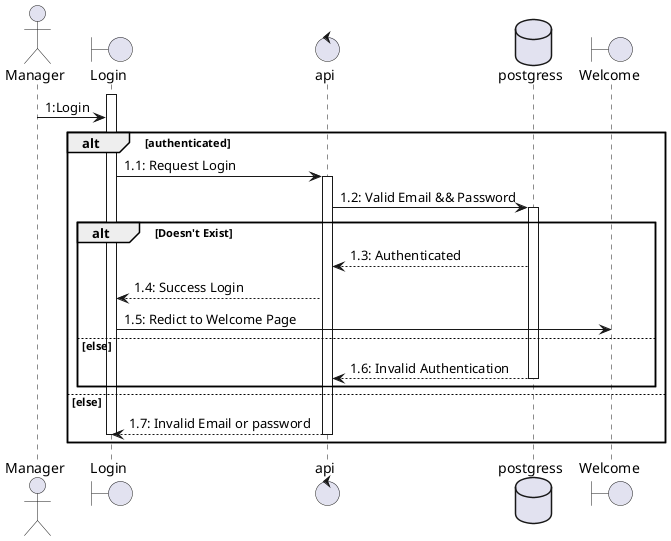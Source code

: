 @startuml name
' !theme materia-outline
' !theme plain

actor Manager as p1
boundary Login as l1
control api as c1
database postgress as db
boundary Welcome as w1

activate l1


p1 -> l1 : 1:Login

alt authenticated

    l1 -> c1 : 1.1: Request Login
    activate c1

    c1 -> db : 1.2: Valid Email && Password
    activate db

    alt Doesn't Exist
        db -->c1 : 1.3: Authenticated

        c1 --> l1: 1.4: Success Login


     l1 -> w1: 1.5: Redict to Welcome Page

    else else
        db --> c1: 1.6: Invalid Authentication
        deactivate db
    end

else else

    c1 --> l1 : 1.7: Invalid Email or password
    deactivate c1
    deactivate l1
end



@enduml